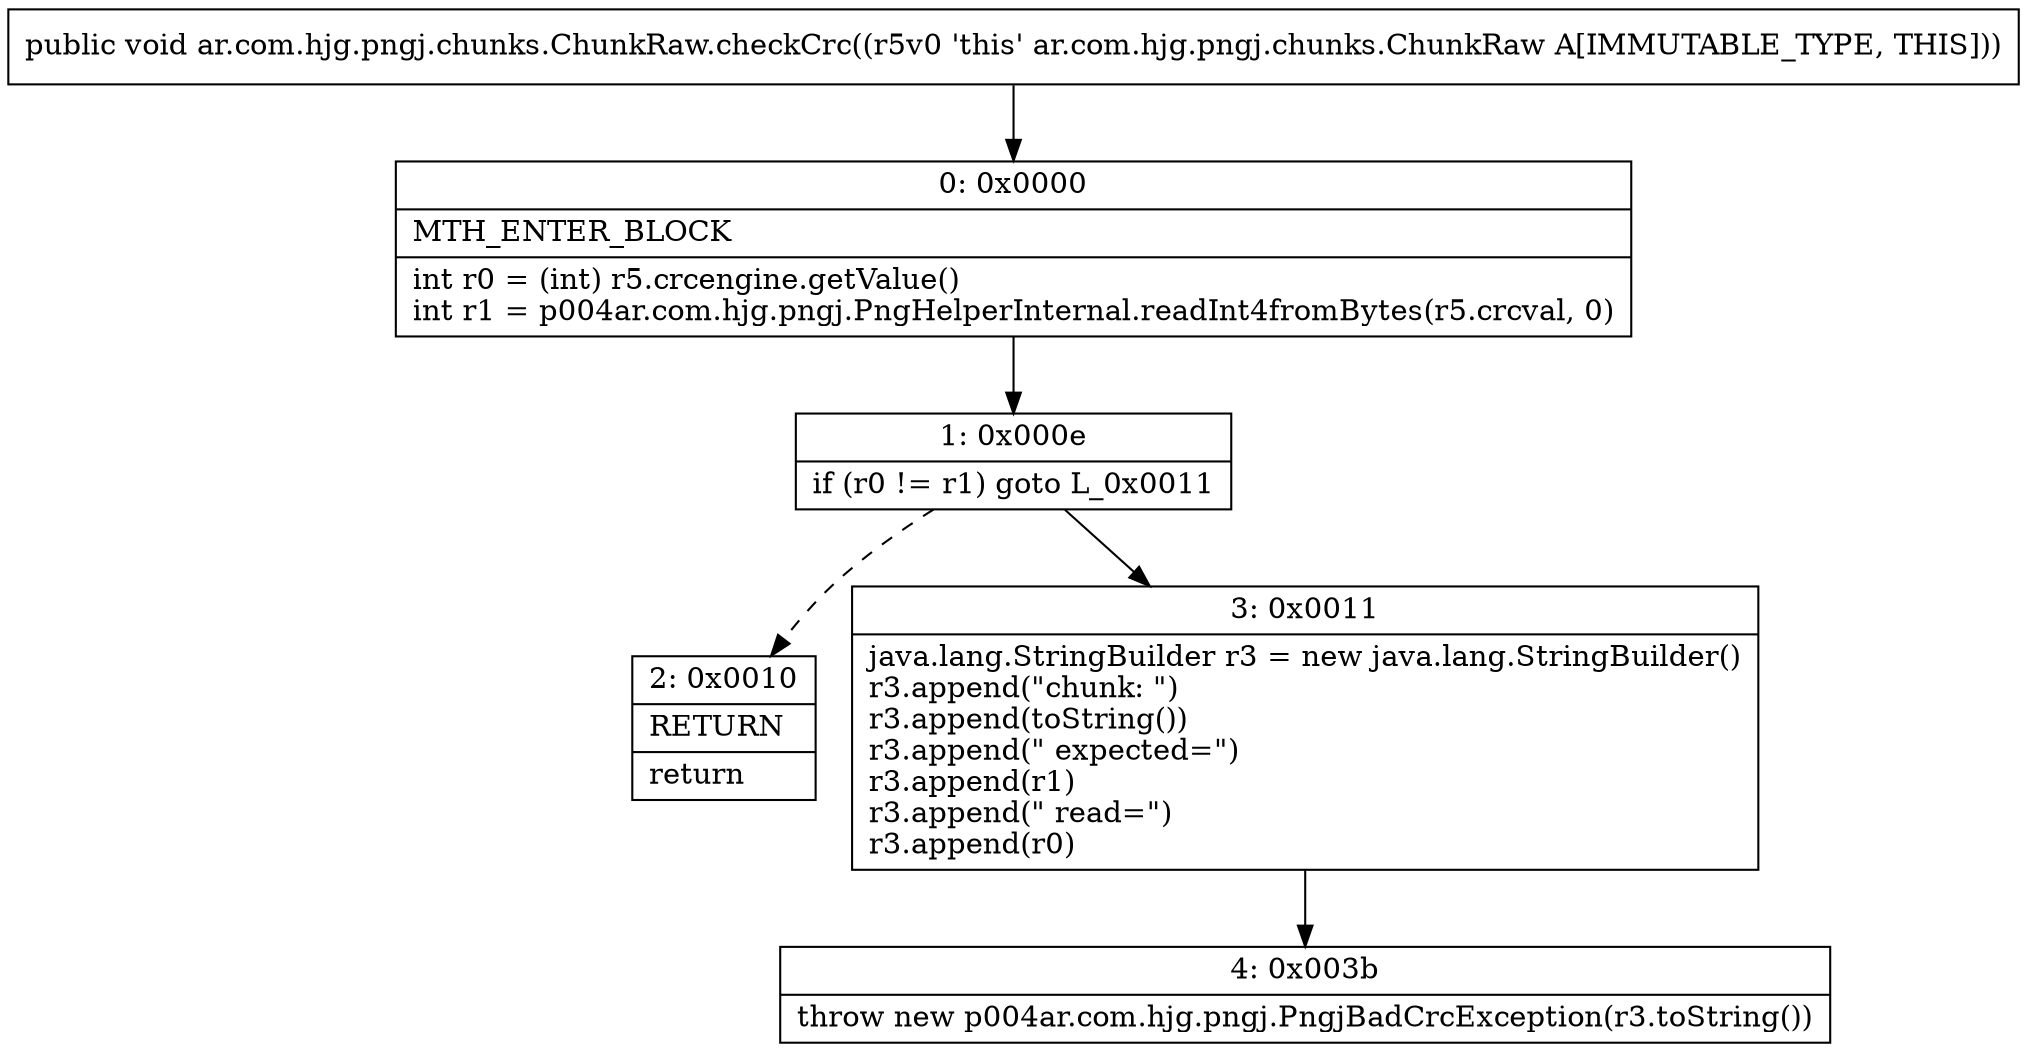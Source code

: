 digraph "CFG forar.com.hjg.pngj.chunks.ChunkRaw.checkCrc()V" {
Node_0 [shape=record,label="{0\:\ 0x0000|MTH_ENTER_BLOCK\l|int r0 = (int) r5.crcengine.getValue()\lint r1 = p004ar.com.hjg.pngj.PngHelperInternal.readInt4fromBytes(r5.crcval, 0)\l}"];
Node_1 [shape=record,label="{1\:\ 0x000e|if (r0 != r1) goto L_0x0011\l}"];
Node_2 [shape=record,label="{2\:\ 0x0010|RETURN\l|return\l}"];
Node_3 [shape=record,label="{3\:\ 0x0011|java.lang.StringBuilder r3 = new java.lang.StringBuilder()\lr3.append(\"chunk: \")\lr3.append(toString())\lr3.append(\" expected=\")\lr3.append(r1)\lr3.append(\" read=\")\lr3.append(r0)\l}"];
Node_4 [shape=record,label="{4\:\ 0x003b|throw new p004ar.com.hjg.pngj.PngjBadCrcException(r3.toString())\l}"];
MethodNode[shape=record,label="{public void ar.com.hjg.pngj.chunks.ChunkRaw.checkCrc((r5v0 'this' ar.com.hjg.pngj.chunks.ChunkRaw A[IMMUTABLE_TYPE, THIS])) }"];
MethodNode -> Node_0;
Node_0 -> Node_1;
Node_1 -> Node_2[style=dashed];
Node_1 -> Node_3;
Node_3 -> Node_4;
}

